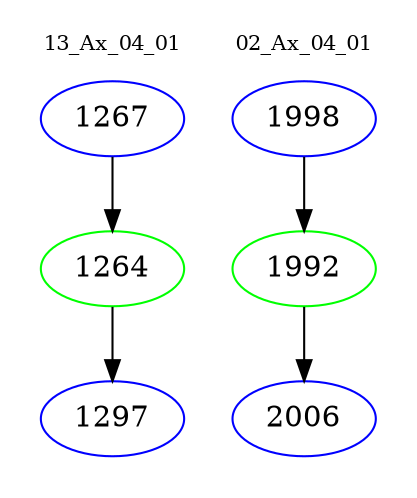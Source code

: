 digraph{
subgraph cluster_0 {
color = white
label = "13_Ax_04_01";
fontsize=10;
T0_1267 [label="1267", color="blue"]
T0_1267 -> T0_1264 [color="black"]
T0_1264 [label="1264", color="green"]
T0_1264 -> T0_1297 [color="black"]
T0_1297 [label="1297", color="blue"]
}
subgraph cluster_1 {
color = white
label = "02_Ax_04_01";
fontsize=10;
T1_1998 [label="1998", color="blue"]
T1_1998 -> T1_1992 [color="black"]
T1_1992 [label="1992", color="green"]
T1_1992 -> T1_2006 [color="black"]
T1_2006 [label="2006", color="blue"]
}
}
